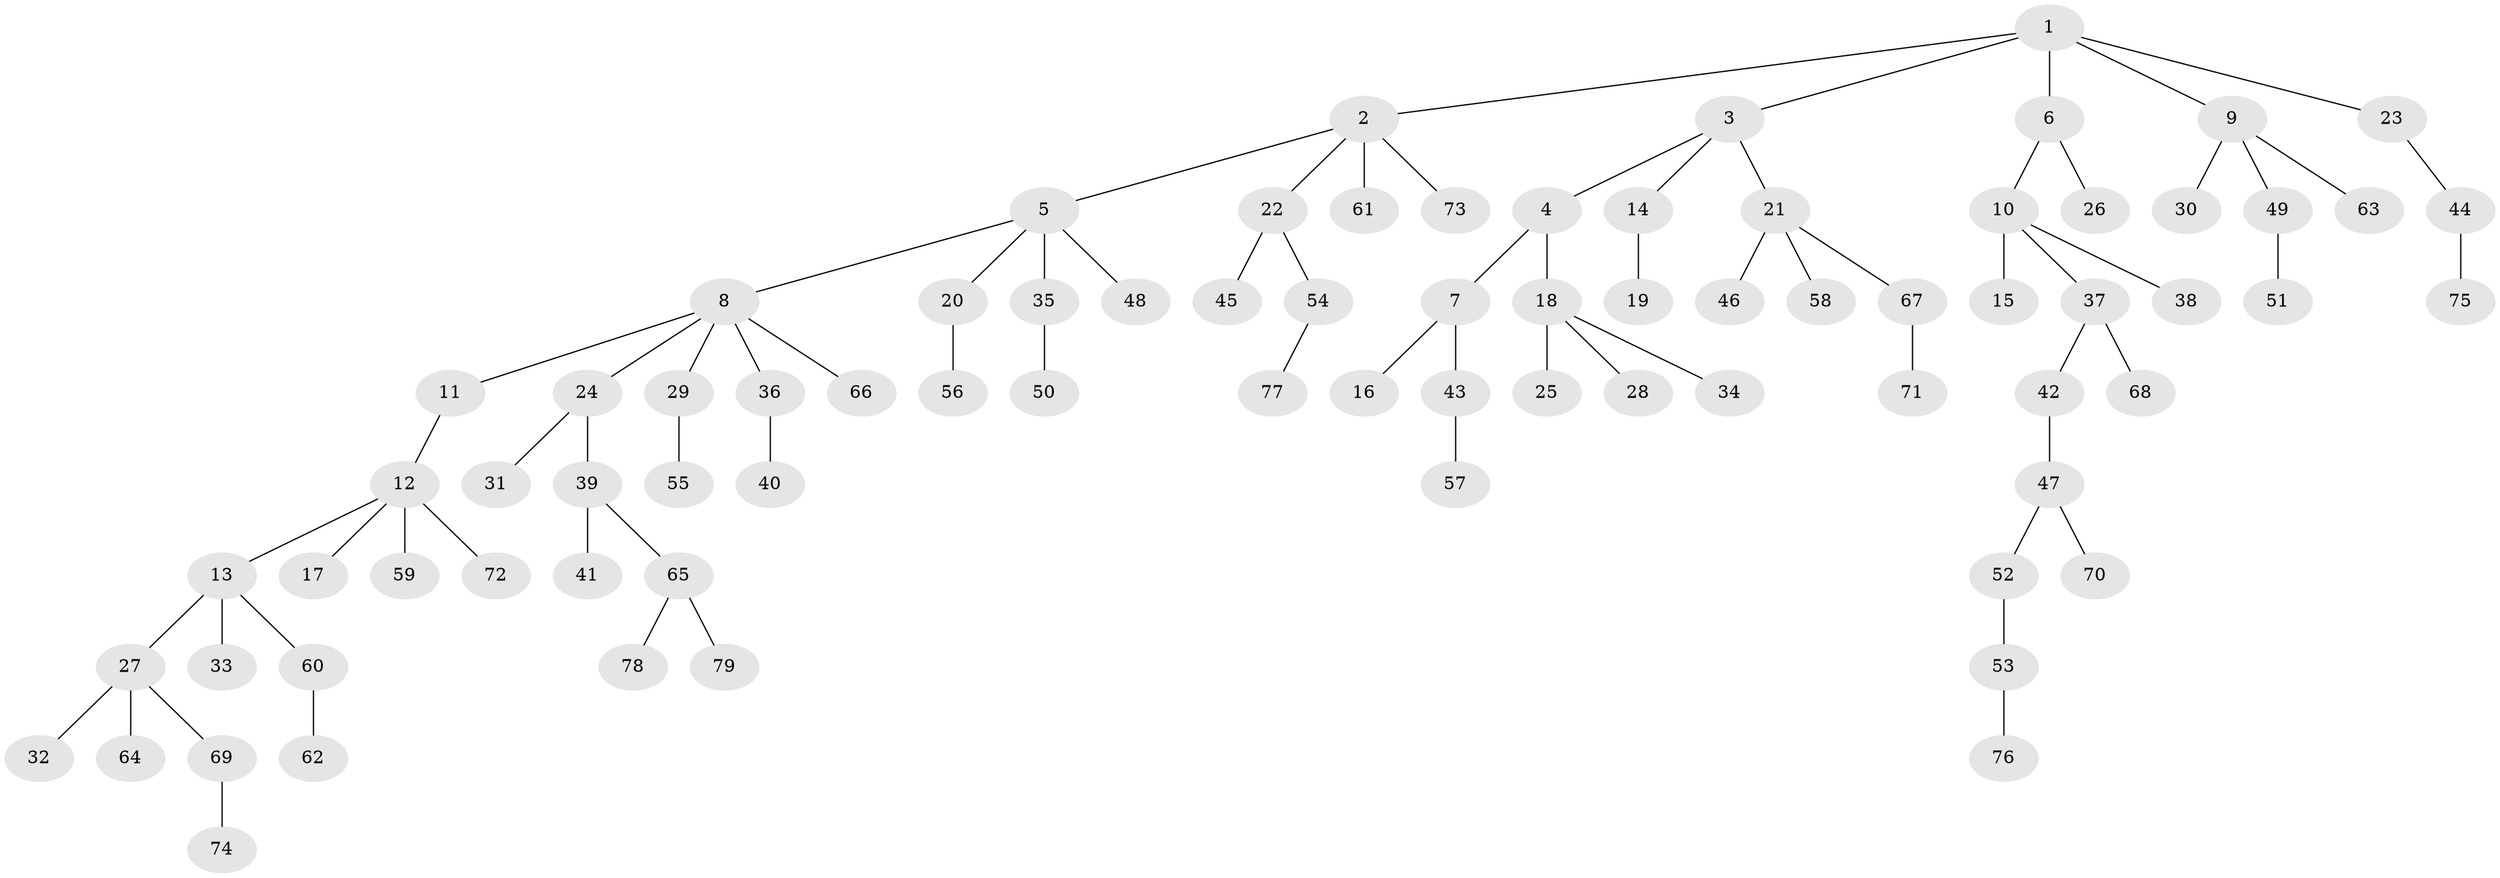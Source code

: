 // coarse degree distribution, {6: 0.02, 4: 0.1, 5: 0.02, 3: 0.14, 2: 0.2, 1: 0.52}
// Generated by graph-tools (version 1.1) at 2025/52/02/27/25 19:52:12]
// undirected, 79 vertices, 78 edges
graph export_dot {
graph [start="1"]
  node [color=gray90,style=filled];
  1;
  2;
  3;
  4;
  5;
  6;
  7;
  8;
  9;
  10;
  11;
  12;
  13;
  14;
  15;
  16;
  17;
  18;
  19;
  20;
  21;
  22;
  23;
  24;
  25;
  26;
  27;
  28;
  29;
  30;
  31;
  32;
  33;
  34;
  35;
  36;
  37;
  38;
  39;
  40;
  41;
  42;
  43;
  44;
  45;
  46;
  47;
  48;
  49;
  50;
  51;
  52;
  53;
  54;
  55;
  56;
  57;
  58;
  59;
  60;
  61;
  62;
  63;
  64;
  65;
  66;
  67;
  68;
  69;
  70;
  71;
  72;
  73;
  74;
  75;
  76;
  77;
  78;
  79;
  1 -- 2;
  1 -- 3;
  1 -- 6;
  1 -- 9;
  1 -- 23;
  2 -- 5;
  2 -- 22;
  2 -- 61;
  2 -- 73;
  3 -- 4;
  3 -- 14;
  3 -- 21;
  4 -- 7;
  4 -- 18;
  5 -- 8;
  5 -- 20;
  5 -- 35;
  5 -- 48;
  6 -- 10;
  6 -- 26;
  7 -- 16;
  7 -- 43;
  8 -- 11;
  8 -- 24;
  8 -- 29;
  8 -- 36;
  8 -- 66;
  9 -- 30;
  9 -- 49;
  9 -- 63;
  10 -- 15;
  10 -- 37;
  10 -- 38;
  11 -- 12;
  12 -- 13;
  12 -- 17;
  12 -- 59;
  12 -- 72;
  13 -- 27;
  13 -- 33;
  13 -- 60;
  14 -- 19;
  18 -- 25;
  18 -- 28;
  18 -- 34;
  20 -- 56;
  21 -- 46;
  21 -- 58;
  21 -- 67;
  22 -- 45;
  22 -- 54;
  23 -- 44;
  24 -- 31;
  24 -- 39;
  27 -- 32;
  27 -- 64;
  27 -- 69;
  29 -- 55;
  35 -- 50;
  36 -- 40;
  37 -- 42;
  37 -- 68;
  39 -- 41;
  39 -- 65;
  42 -- 47;
  43 -- 57;
  44 -- 75;
  47 -- 52;
  47 -- 70;
  49 -- 51;
  52 -- 53;
  53 -- 76;
  54 -- 77;
  60 -- 62;
  65 -- 78;
  65 -- 79;
  67 -- 71;
  69 -- 74;
}
